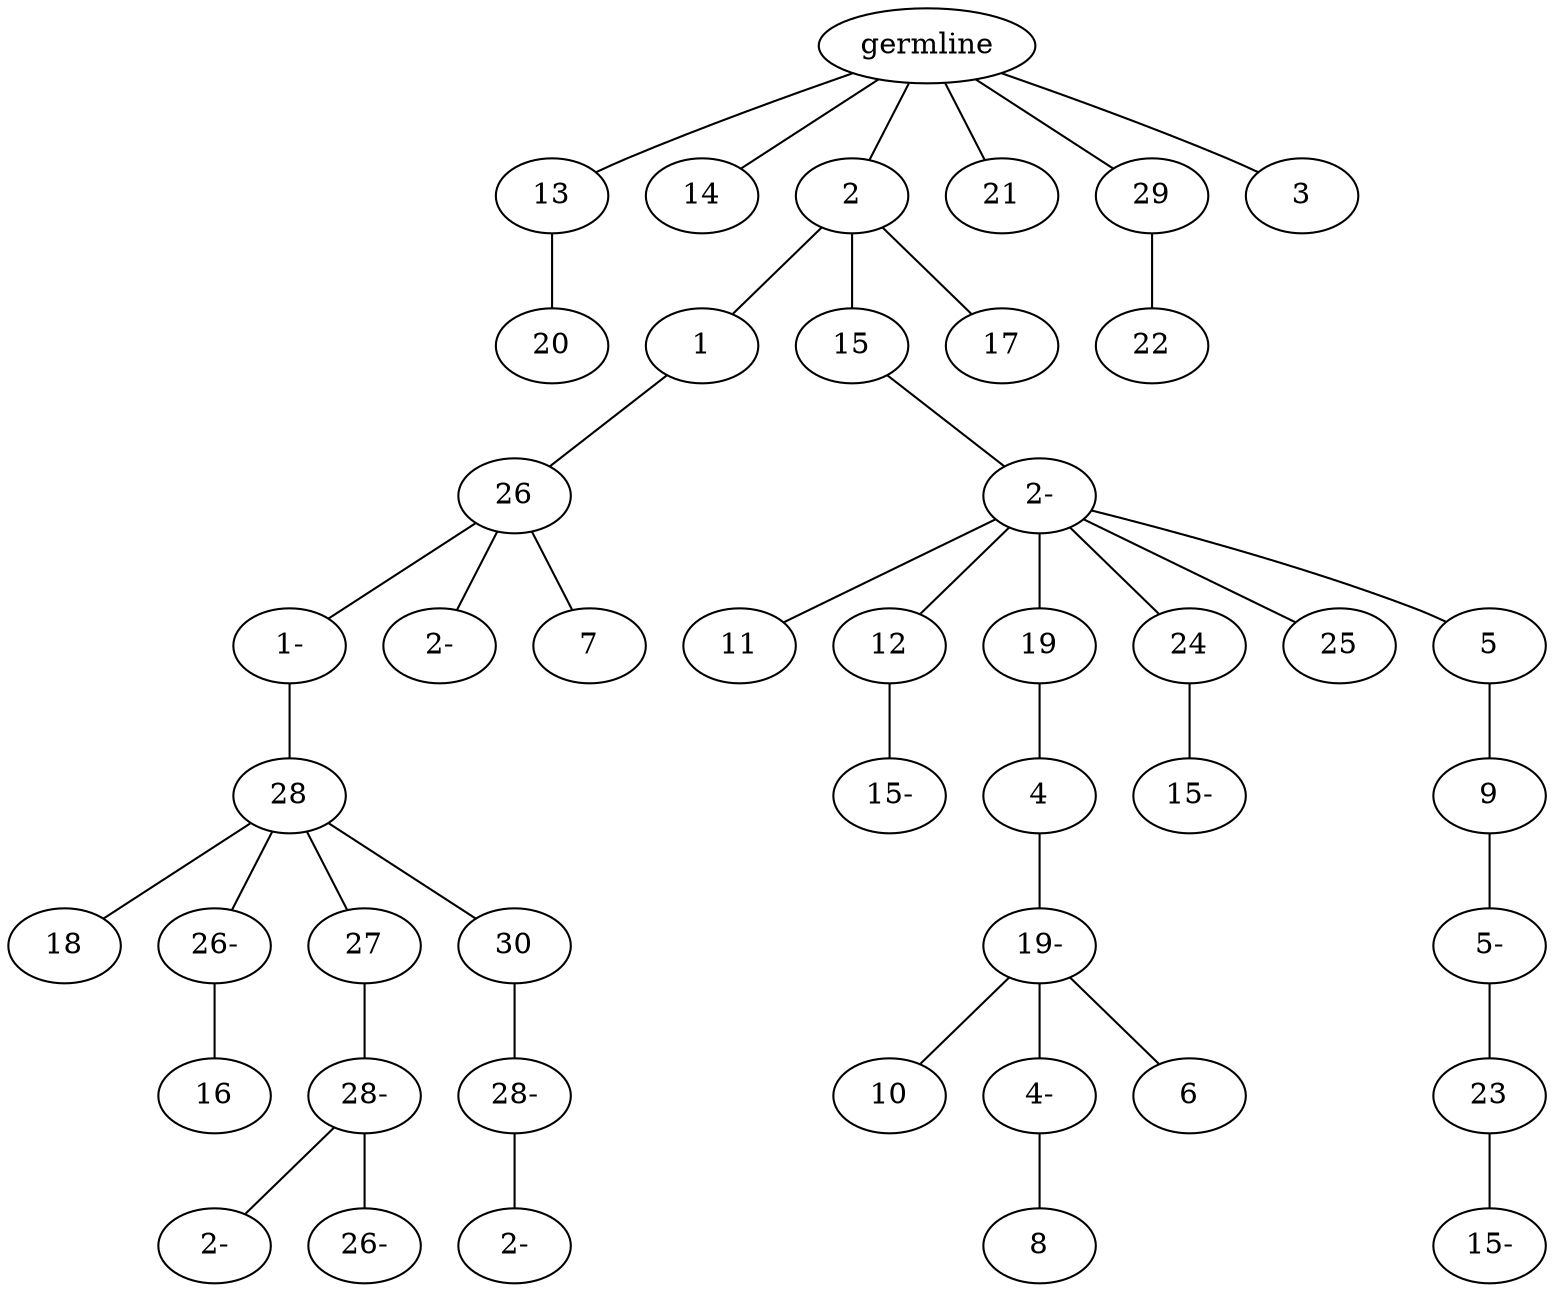 graph tree {
    "140375018075328" [label="germline"];
    "140375018075088" [label="13"];
    "140375017895632" [label="20"];
    "140375017951536" [label="14"];
    "140375017951392" [label="2"];
    "140375017894576" [label="1"];
    "140375017901312" [label="26"];
    "140375017902032" [label="1-"];
    "140375017900112" [label="28"];
    "140375017898864" [label="18"];
    "140375017899632" [label="26-"];
    "140375017914176" [label="16"];
    "140375017898048" [label="27"];
    "140375017912928" [label="28-"];
    "140375018077008" [label="2-"];
    "140375017913120" [label="26-"];
    "140375017898288" [label="30"];
    "140375017911056" [label="28-"];
    "140375017913264" [label="2-"];
    "140375017901648" [label="2-"];
    "140375017899584" [label="7"];
    "140375017896064" [label="15"];
    "140375017898816" [label="2-"];
    "140375017901840" [label="11"];
    "140375017899200" [label="12"];
    "140375017910624" [label="15-"];
    "140375017898576" [label="19"];
    "140375017913312" [label="4"];
    "140375017893840" [label="19-"];
    "140375017892784" [label="10"];
    "140375017892256" [label="4-"];
    "140375017891440" [label="8"];
    "140375017891536" [label="6"];
    "140375017911584" [label="24"];
    "140375017891968" [label="15-"];
    "140375017910720" [label="25"];
    "140375017913216" [label="5"];
    "140375017892496" [label="9"];
    "140375017847296" [label="5-"];
    "140375017848256" [label="23"];
    "140375017896160" [label="15-"];
    "140375017891488" [label="17"];
    "140375017911536" [label="21"];
    "140375017914320" [label="29"];
    "140375017900640" [label="22"];
    "140375017890576" [label="3"];
    "140375018075328" -- "140375018075088";
    "140375018075328" -- "140375017951536";
    "140375018075328" -- "140375017951392";
    "140375018075328" -- "140375017911536";
    "140375018075328" -- "140375017914320";
    "140375018075328" -- "140375017890576";
    "140375018075088" -- "140375017895632";
    "140375017951392" -- "140375017894576";
    "140375017951392" -- "140375017896064";
    "140375017951392" -- "140375017891488";
    "140375017894576" -- "140375017901312";
    "140375017901312" -- "140375017902032";
    "140375017901312" -- "140375017901648";
    "140375017901312" -- "140375017899584";
    "140375017902032" -- "140375017900112";
    "140375017900112" -- "140375017898864";
    "140375017900112" -- "140375017899632";
    "140375017900112" -- "140375017898048";
    "140375017900112" -- "140375017898288";
    "140375017899632" -- "140375017914176";
    "140375017898048" -- "140375017912928";
    "140375017912928" -- "140375018077008";
    "140375017912928" -- "140375017913120";
    "140375017898288" -- "140375017911056";
    "140375017911056" -- "140375017913264";
    "140375017896064" -- "140375017898816";
    "140375017898816" -- "140375017901840";
    "140375017898816" -- "140375017899200";
    "140375017898816" -- "140375017898576";
    "140375017898816" -- "140375017911584";
    "140375017898816" -- "140375017910720";
    "140375017898816" -- "140375017913216";
    "140375017899200" -- "140375017910624";
    "140375017898576" -- "140375017913312";
    "140375017913312" -- "140375017893840";
    "140375017893840" -- "140375017892784";
    "140375017893840" -- "140375017892256";
    "140375017893840" -- "140375017891536";
    "140375017892256" -- "140375017891440";
    "140375017911584" -- "140375017891968";
    "140375017913216" -- "140375017892496";
    "140375017892496" -- "140375017847296";
    "140375017847296" -- "140375017848256";
    "140375017848256" -- "140375017896160";
    "140375017914320" -- "140375017900640";
}
